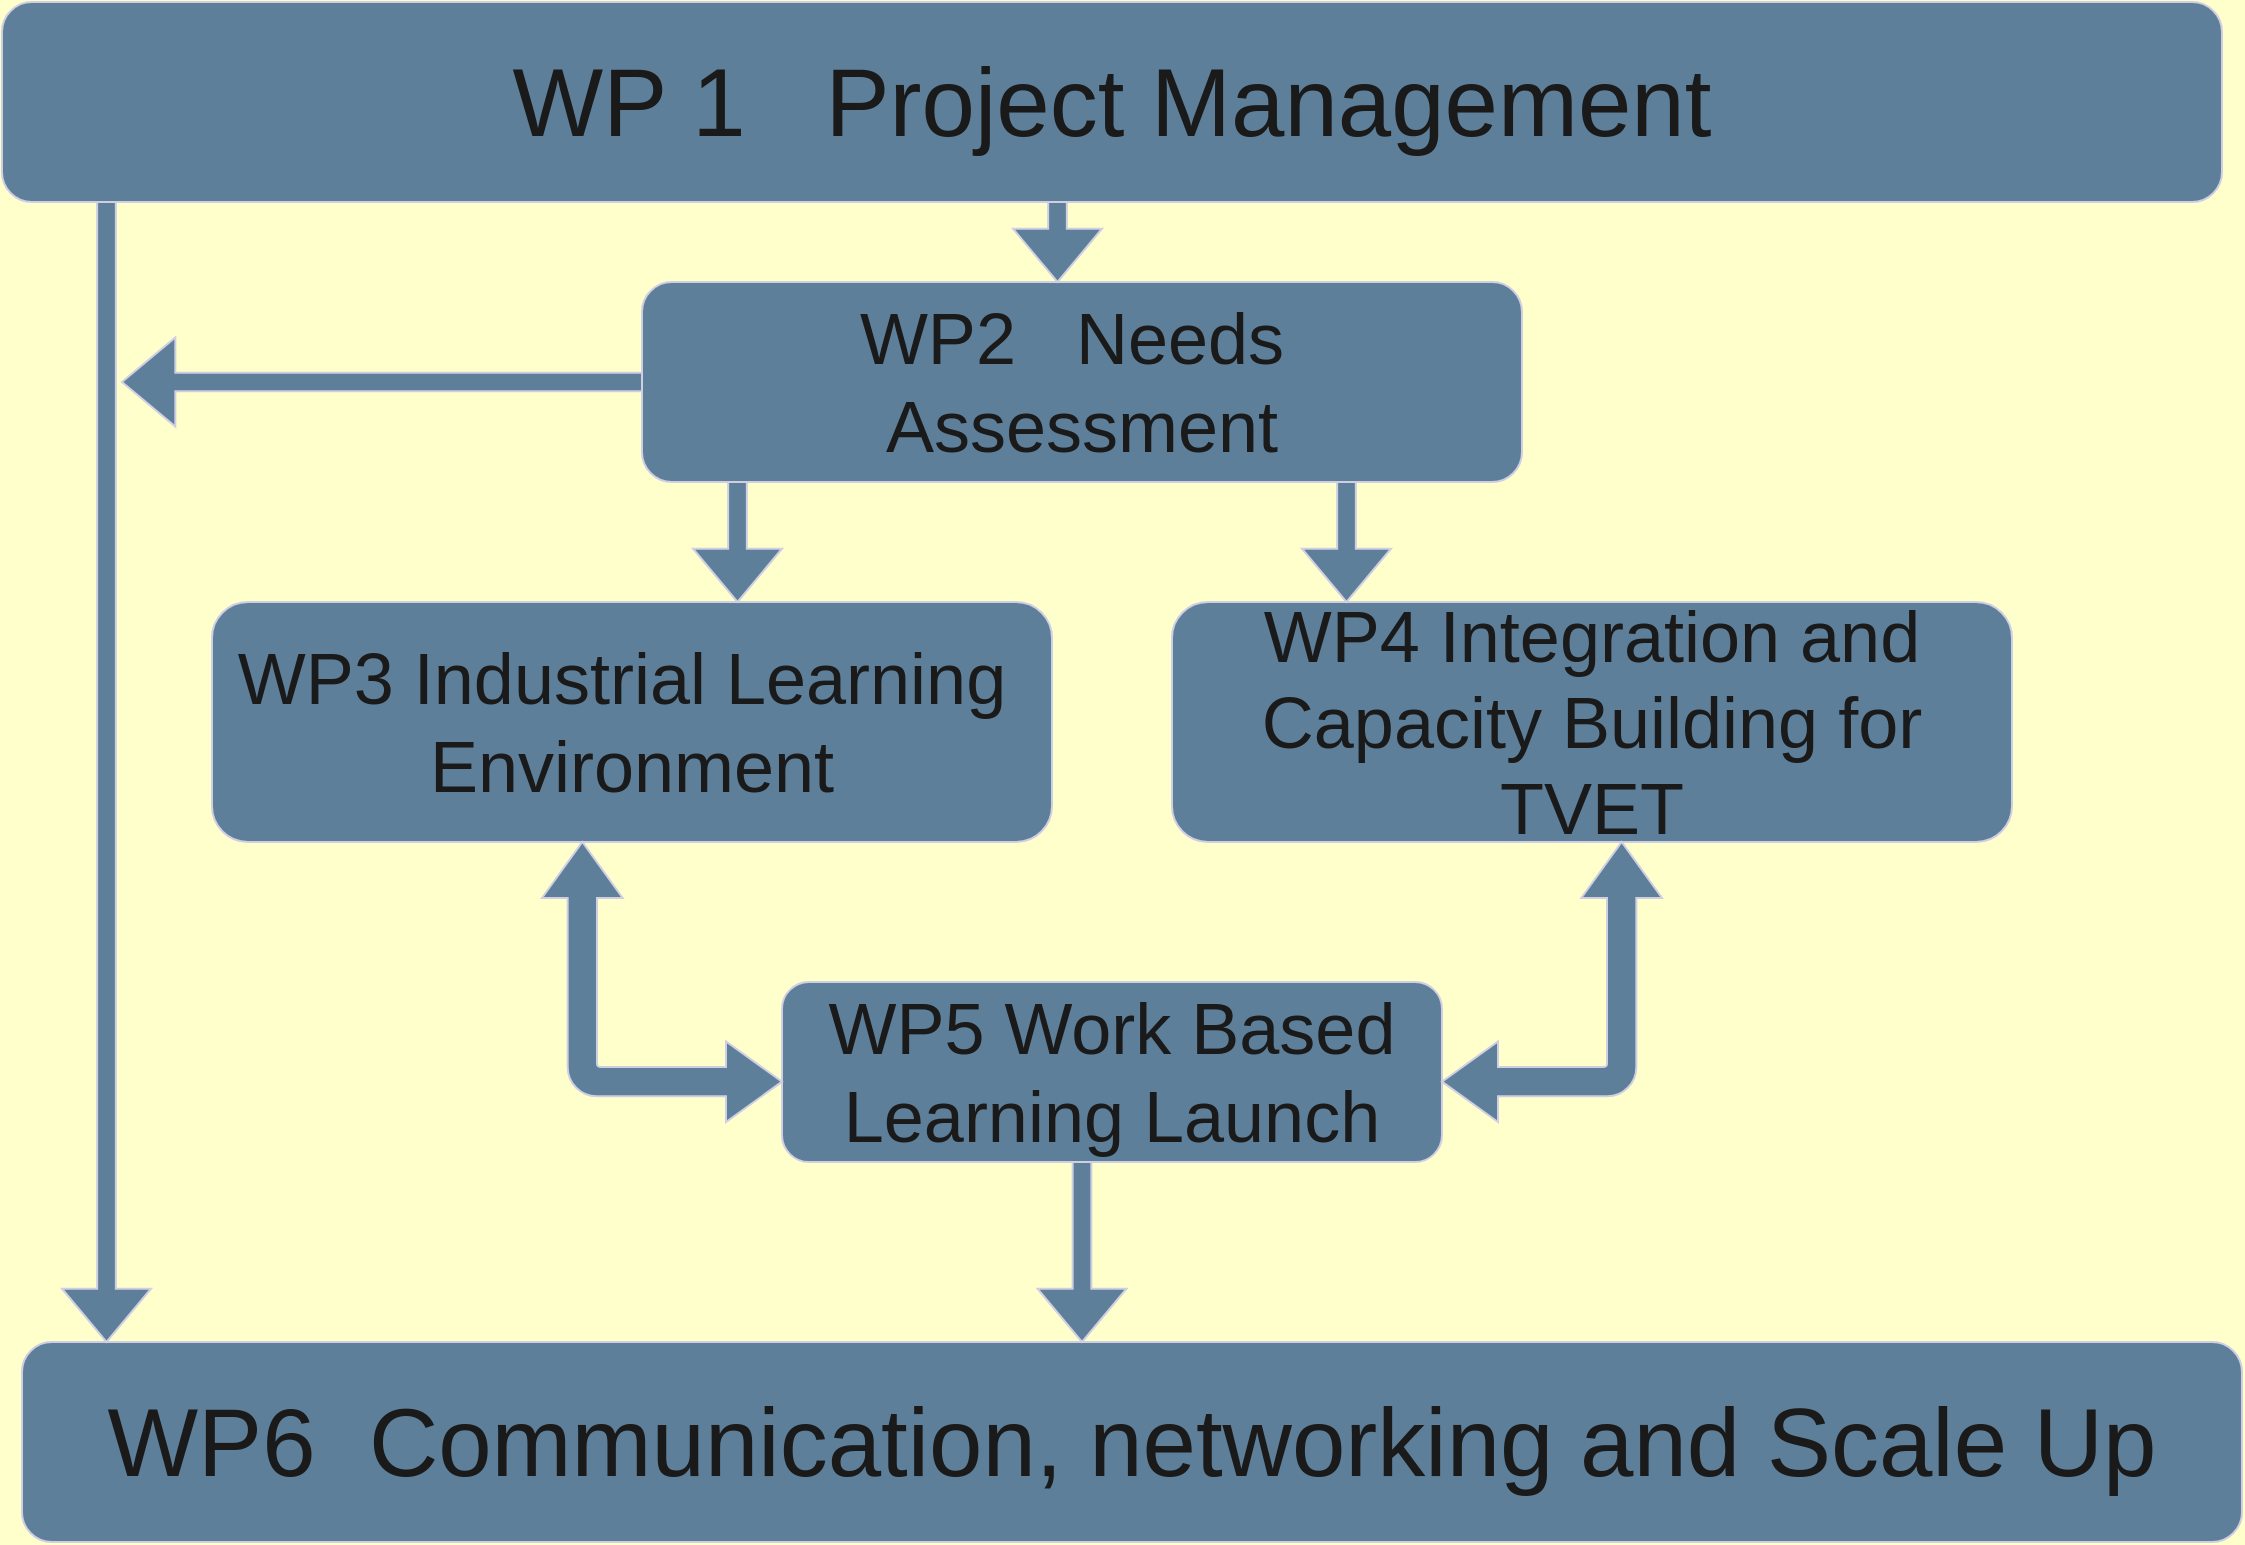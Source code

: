 <mxfile version="26.0.10">
  <diagram name="Page-1" id="NI9bAhAlu8LAqY2Mc1K7">
    <mxGraphModel dx="1776" dy="624" grid="0" gridSize="10" guides="1" tooltips="1" connect="1" arrows="1" fold="1" page="1" pageScale="1" pageWidth="827" pageHeight="1169" background="#FFFFCC" math="0" shadow="0">
      <root>
        <mxCell id="0" />
        <mxCell id="1" parent="0" />
        <mxCell id="ts9uNKOrzQD-F2wGUTk8-1" value="&lt;font style=&quot;font-size: 48px;&quot;&gt;WP 1&amp;nbsp; &amp;nbsp;Project Management&lt;/font&gt;" style="rounded=1;whiteSpace=wrap;html=1;labelBackgroundColor=none;fillColor=#5D7F99;strokeColor=#D0CEE2;fontColor=#1A1A1A;" vertex="1" parent="1">
          <mxGeometry x="10" y="20" width="1110" height="100" as="geometry" />
        </mxCell>
        <mxCell id="ts9uNKOrzQD-F2wGUTk8-3" value="&lt;font style=&quot;font-size: 36px;&quot;&gt;WP2&amp;nbsp; &amp;nbsp;Needs&amp;nbsp;&lt;br&gt;Assessment&lt;/font&gt;" style="rounded=1;whiteSpace=wrap;html=1;labelBackgroundColor=none;fillColor=#5D7F99;strokeColor=#D0CEE2;fontColor=#1A1A1A;" vertex="1" parent="1">
          <mxGeometry x="330" y="160" width="440" height="100" as="geometry" />
        </mxCell>
        <mxCell id="ts9uNKOrzQD-F2wGUTk8-4" value="&lt;font style=&quot;font-size: 36px;&quot;&gt;WP3 Industrial Learning&amp;nbsp;&lt;br&gt;Environment&lt;/font&gt;" style="rounded=1;whiteSpace=wrap;html=1;labelBackgroundColor=none;fillColor=#5D7F99;strokeColor=#D0CEE2;fontColor=#1A1A1A;" vertex="1" parent="1">
          <mxGeometry x="115" y="320" width="420" height="120" as="geometry" />
        </mxCell>
        <mxCell id="ts9uNKOrzQD-F2wGUTk8-5" value="&lt;font style=&quot;font-size: 36px;&quot;&gt;WP4 Integration and Capacity Building for TVET&lt;/font&gt;" style="rounded=1;whiteSpace=wrap;html=1;labelBackgroundColor=none;fillColor=#5D7F99;strokeColor=#D0CEE2;fontColor=#1A1A1A;" vertex="1" parent="1">
          <mxGeometry x="595" y="320" width="420" height="120" as="geometry" />
        </mxCell>
        <mxCell id="ts9uNKOrzQD-F2wGUTk8-6" value="&lt;font style=&quot;font-size: 36px;&quot;&gt;WP5 Work Based Learning Launch&lt;/font&gt;" style="rounded=1;whiteSpace=wrap;html=1;labelBackgroundColor=none;fillColor=#5D7F99;strokeColor=#D0CEE2;fontColor=#1A1A1A;" vertex="1" parent="1">
          <mxGeometry x="400" y="510" width="330" height="90" as="geometry" />
        </mxCell>
        <mxCell id="ts9uNKOrzQD-F2wGUTk8-7" value="&lt;font style=&quot;font-size: 48px;&quot;&gt;WP6&amp;nbsp; Communication, networking and Scale Up&lt;/font&gt;" style="rounded=1;whiteSpace=wrap;html=1;labelBackgroundColor=none;fillColor=#5D7F99;strokeColor=#D0CEE2;fontColor=#1A1A1A;" vertex="1" parent="1">
          <mxGeometry x="20" y="690" width="1110" height="100" as="geometry" />
        </mxCell>
        <mxCell id="ts9uNKOrzQD-F2wGUTk8-18" value="" style="html=1;shadow=0;dashed=0;align=center;verticalAlign=middle;shape=mxgraph.arrows2.bendDoubleArrow;dy=7.33;dx=28;arrowHead=40.33;rounded=1;strokeColor=#D0CEE2;fontColor=#1A1A1A;fillColor=#5D7F99;direction=north;" vertex="1" parent="1">
          <mxGeometry x="280" y="440" width="120" height="140" as="geometry" />
        </mxCell>
        <mxCell id="ts9uNKOrzQD-F2wGUTk8-23" value="" style="html=1;shadow=0;dashed=0;align=center;verticalAlign=middle;shape=mxgraph.arrows2.arrow;dy=0.79;dx=26.67;direction=south;notch=0;strokeColor=#D0CEE2;fontColor=#1A1A1A;fillColor=#5D7F99;" vertex="1" parent="1">
          <mxGeometry x="515.5" y="120" width="44.5" height="40" as="geometry" />
        </mxCell>
        <mxCell id="ts9uNKOrzQD-F2wGUTk8-25" value="" style="html=1;shadow=0;dashed=0;align=center;verticalAlign=middle;shape=mxgraph.arrows2.arrow;dy=0.79;dx=26.67;direction=south;notch=0;strokeColor=#D0CEE2;fontColor=#1A1A1A;fillColor=#5D7F99;" vertex="1" parent="1">
          <mxGeometry x="355.5" y="260" width="44.5" height="60" as="geometry" />
        </mxCell>
        <mxCell id="ts9uNKOrzQD-F2wGUTk8-26" value="" style="html=1;shadow=0;dashed=0;align=center;verticalAlign=middle;shape=mxgraph.arrows2.arrow;dy=0.79;dx=26.67;direction=south;notch=0;strokeColor=#D0CEE2;fontColor=#1A1A1A;fillColor=#5D7F99;" vertex="1" parent="1">
          <mxGeometry x="660" y="260" width="44.5" height="60" as="geometry" />
        </mxCell>
        <mxCell id="ts9uNKOrzQD-F2wGUTk8-28" value="" style="html=1;shadow=0;dashed=0;align=center;verticalAlign=middle;shape=mxgraph.arrows2.arrow;dy=0.79;dx=26.67;direction=south;notch=0;strokeColor=#D0CEE2;fontColor=#1A1A1A;fillColor=#5D7F99;" vertex="1" parent="1">
          <mxGeometry x="527.75" y="600" width="44.5" height="90" as="geometry" />
        </mxCell>
        <mxCell id="ts9uNKOrzQD-F2wGUTk8-30" value="" style="html=1;shadow=0;dashed=0;align=center;verticalAlign=middle;shape=mxgraph.arrows2.arrow;dy=0.79;dx=26.67;direction=south;notch=0;strokeColor=#D0CEE2;fontColor=#1A1A1A;fillColor=#5D7F99;" vertex="1" parent="1">
          <mxGeometry x="40" y="120" width="44.5" height="570" as="geometry" />
        </mxCell>
        <mxCell id="ts9uNKOrzQD-F2wGUTk8-31" value="" style="html=1;shadow=0;dashed=0;align=center;verticalAlign=middle;shape=mxgraph.arrows2.arrow;dy=0.79;dx=26.67;direction=west;notch=0;strokeColor=#D0CEE2;fontColor=#1A1A1A;fillColor=#5D7F99;" vertex="1" parent="1">
          <mxGeometry x="70" y="187.75" width="260" height="44.5" as="geometry" />
        </mxCell>
        <mxCell id="ts9uNKOrzQD-F2wGUTk8-32" value="" style="html=1;shadow=0;dashed=0;align=center;verticalAlign=middle;shape=mxgraph.arrows2.bendDoubleArrow;dy=7.33;dx=28;arrowHead=40.33;rounded=1;strokeColor=#D0CEE2;fontColor=#1A1A1A;fillColor=#5D7F99;direction=west;" vertex="1" parent="1">
          <mxGeometry x="730" y="440" width="110" height="140" as="geometry" />
        </mxCell>
      </root>
    </mxGraphModel>
  </diagram>
</mxfile>
